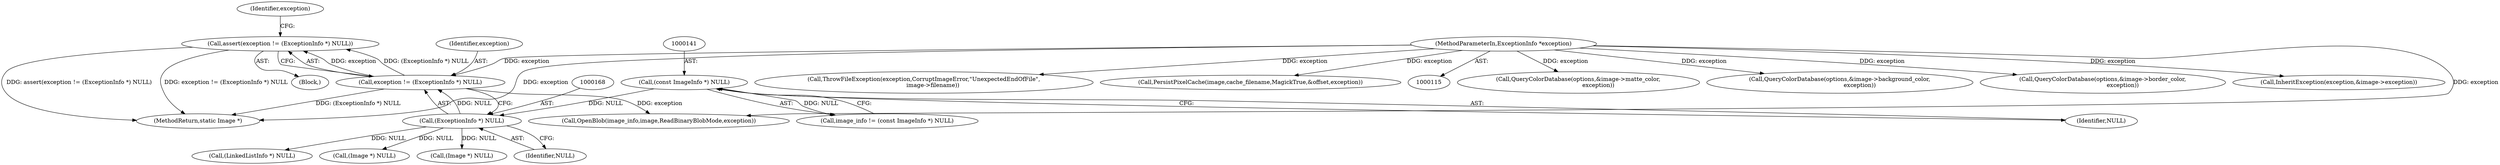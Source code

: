 digraph "0_ImageMagick_4493d9ca1124564da17f9b628ef9d0f1a6be9738@API" {
"1000164" [label="(Call,assert(exception != (ExceptionInfo *) NULL))"];
"1000165" [label="(Call,exception != (ExceptionInfo *) NULL)"];
"1000117" [label="(MethodParameterIn,ExceptionInfo *exception)"];
"1000167" [label="(Call,(ExceptionInfo *) NULL)"];
"1000140" [label="(Call,(const ImageInfo *) NULL)"];
"1000118" [label="(Block,)"];
"1000246" [label="(Call,(LinkedListInfo *) NULL)"];
"1000167" [label="(Call,(ExceptionInfo *) NULL)"];
"1000117" [label="(MethodParameterIn,ExceptionInfo *exception)"];
"1001149" [label="(Call,QueryColorDatabase(options,&image->matte_color,\n                      exception))"];
"1000182" [label="(Call,OpenBlob(image_info,image,ReadBinaryBlobMode,exception))"];
"1000225" [label="(Call,(Image *) NULL)"];
"1000645" [label="(Call,QueryColorDatabase(options,&image->background_color,\n                      exception))"];
"1000142" [label="(Identifier,NULL)"];
"1000719" [label="(Call,QueryColorDatabase(options,&image->border_color,\n                      exception))"];
"1000166" [label="(Identifier,exception)"];
"1000164" [label="(Call,assert(exception != (ExceptionInfo *) NULL))"];
"1002371" [label="(Call,InheritException(exception,&image->exception))"];
"1002462" [label="(MethodReturn,static Image *)"];
"1000197" [label="(Call,(Image *) NULL)"];
"1000169" [label="(Identifier,NULL)"];
"1002321" [label="(Call,ThrowFileException(exception,CorruptImageError,\"UnexpectedEndOfFile\",\n          image->filename))"];
"1002382" [label="(Call,PersistPixelCache(image,cache_filename,MagickTrue,&offset,exception))"];
"1000173" [label="(Identifier,exception)"];
"1000165" [label="(Call,exception != (ExceptionInfo *) NULL)"];
"1000138" [label="(Call,image_info != (const ImageInfo *) NULL)"];
"1000140" [label="(Call,(const ImageInfo *) NULL)"];
"1000164" -> "1000118"  [label="AST: "];
"1000164" -> "1000165"  [label="CFG: "];
"1000165" -> "1000164"  [label="AST: "];
"1000173" -> "1000164"  [label="CFG: "];
"1000164" -> "1002462"  [label="DDG: assert(exception != (ExceptionInfo *) NULL)"];
"1000164" -> "1002462"  [label="DDG: exception != (ExceptionInfo *) NULL"];
"1000165" -> "1000164"  [label="DDG: exception"];
"1000165" -> "1000164"  [label="DDG: (ExceptionInfo *) NULL"];
"1000165" -> "1000167"  [label="CFG: "];
"1000166" -> "1000165"  [label="AST: "];
"1000167" -> "1000165"  [label="AST: "];
"1000165" -> "1002462"  [label="DDG: (ExceptionInfo *) NULL"];
"1000117" -> "1000165"  [label="DDG: exception"];
"1000167" -> "1000165"  [label="DDG: NULL"];
"1000165" -> "1000182"  [label="DDG: exception"];
"1000117" -> "1000115"  [label="AST: "];
"1000117" -> "1002462"  [label="DDG: exception"];
"1000117" -> "1000182"  [label="DDG: exception"];
"1000117" -> "1000645"  [label="DDG: exception"];
"1000117" -> "1000719"  [label="DDG: exception"];
"1000117" -> "1001149"  [label="DDG: exception"];
"1000117" -> "1002321"  [label="DDG: exception"];
"1000117" -> "1002371"  [label="DDG: exception"];
"1000117" -> "1002382"  [label="DDG: exception"];
"1000167" -> "1000169"  [label="CFG: "];
"1000168" -> "1000167"  [label="AST: "];
"1000169" -> "1000167"  [label="AST: "];
"1000140" -> "1000167"  [label="DDG: NULL"];
"1000167" -> "1000197"  [label="DDG: NULL"];
"1000167" -> "1000225"  [label="DDG: NULL"];
"1000167" -> "1000246"  [label="DDG: NULL"];
"1000140" -> "1000138"  [label="AST: "];
"1000140" -> "1000142"  [label="CFG: "];
"1000141" -> "1000140"  [label="AST: "];
"1000142" -> "1000140"  [label="AST: "];
"1000138" -> "1000140"  [label="CFG: "];
"1000140" -> "1000138"  [label="DDG: NULL"];
}
